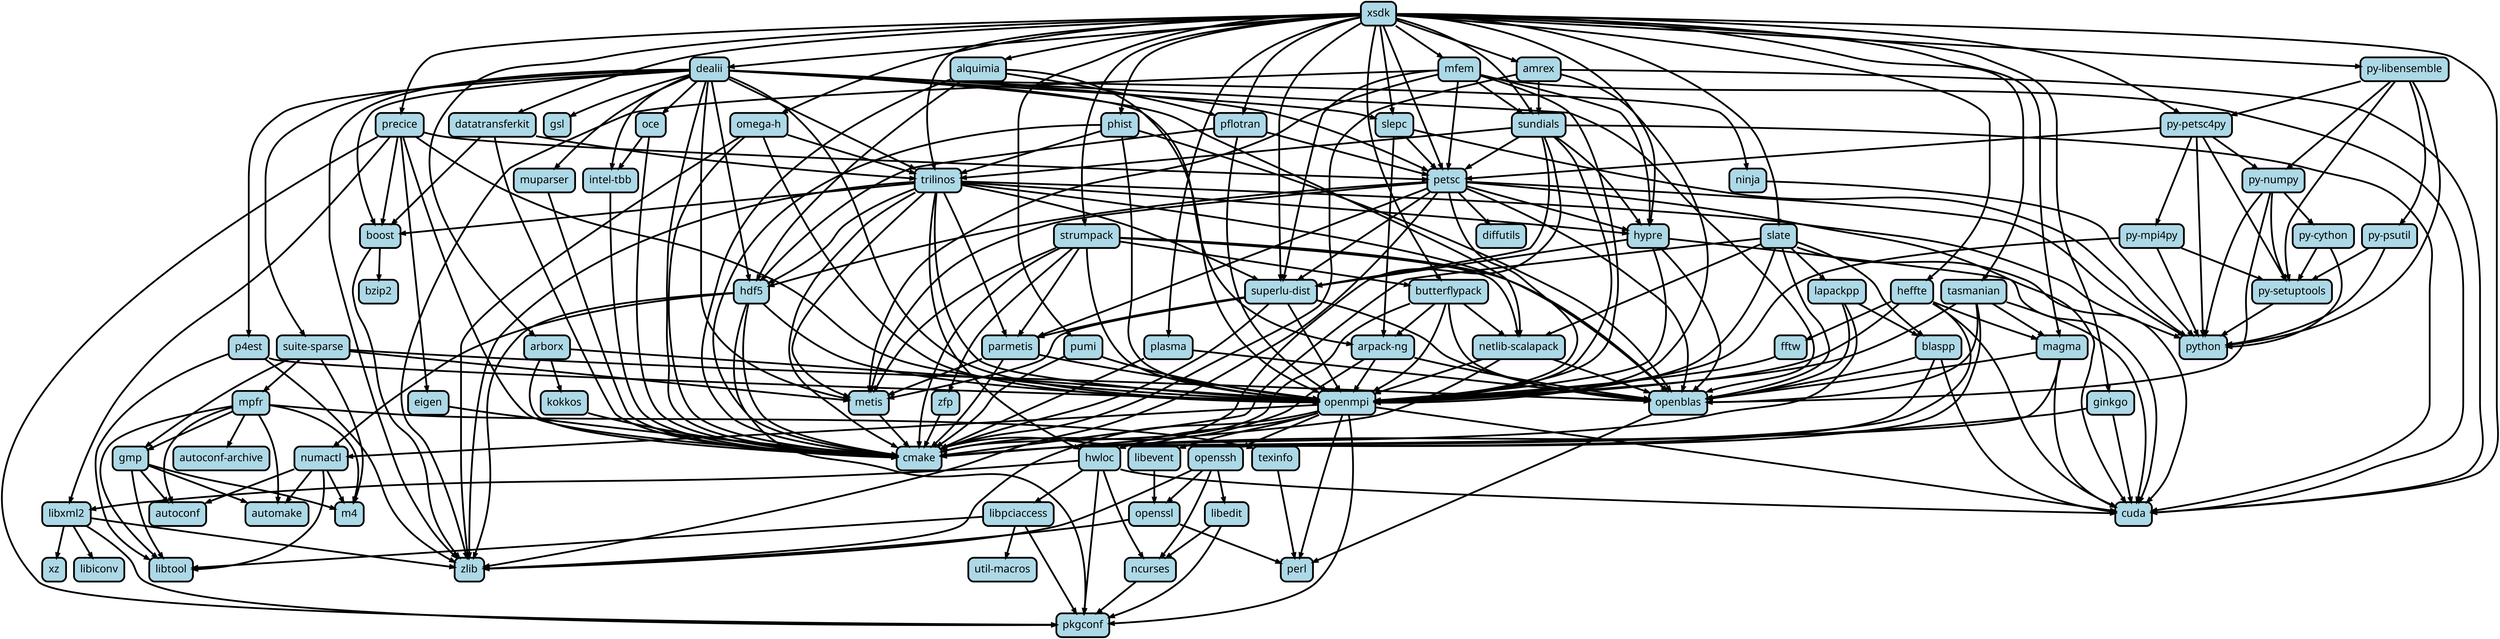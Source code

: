 digraph G {
  labelloc = "b"
  rankdir = "TB"
  ranksep = "1"
  edge[
     penwidth=4  ]
  node[
     fontname=Monaco,
     penwidth=4,
     fontsize=24,
     margin=.2,
     shape=box,
     fillcolor=lightblue,
     style="rounded,filled"  ]

  "esgpgs47kdyj6t56butnbkdqxrngsqfh" [label="perl"]
  "dm3psrokn6kxellujponoljtkhyt75et" [label="mpfr"]
  "75j2tpc62pqpx46spgpaevhsz2z7wlks" [label="hdf5"]
  "ddxuupmm6g3jxsfmjlvr3yf6xnbptl4e" [label="m4"]
  "gwlrc6wyiksdplw5kcqjp6xs4hcncwaq" [label="zfp"]
  "5gz34kxbkycct6zvbost3tmey57qlqrc" [label="libtool"]
  "ho2rfcl3etvy5pwlqhpzvozvy2rvczjf" [label="precice"]
  "u5p7avoa4b62xmd3vlbq6ttdncltgn5h" [label="openssl"]
  "cevchk6zbwikkhwpifb6awp7tudah2u3" [label="eigen"]
  "m4jxan7jib4diu7db6ggaxjdih6susy3" [label="magma"]
  "53ze3hfb4xfhyug5nrnz463zyl3fgjux" [label="blaspp"]
  "wifsvtcycwl4366ioq5pk772ijyd6sm5" [label="python"]
  "2w47unwx3jae6aa35f6keu24ydycfxwa" [label="metis"]
  "firmyjp35h36axndllcycteoxn6tknq5" [label="lapackpp"]
  "yvishhzc7rj6hqvb6aszvgura6j53z7d" [label="suite-sparse"]
  "v4ijv55gsnqqa3yyzkadmg676lob4dyn" [label="hypre"]
  "scaxdfgmdfzmdqns4y7uwernwudx7wgk" [label="libiconv"]
  "v3o5mkrouq2ml6ijoog5kouykyooqdub" [label="autoconf-archive"]
  "adp3hwefuyc5c5n363bu6yb5dfimboem" [label="tasmanian"]
  "efmfdnweujyqpkk3jc5umw3olhsyhran" [label="arpack-ng"]
  "fs25lbquyllyynoowyv74pgidcdt3lsu" [label="py-mpi4py"]
  "umondjvm4sxqjnxrorbv33mitfcedngv" [label="butterflypack"]
  "nat62wbu3hxn3e4zxeihhmdgwrl6kuhc" [label="superlu-dist"]
  "wosm56aw34vpfne46clodr5lrodc3l4w" [label="muparser"]
  "glvw4pzcdxxp6db4ga6jdalt24bwsfmv" [label="py-cython"]
  "pfhdls6db7w44gc4kyvjy3ipyxsmdngo" [label="openblas"]
  "c5tuufxmcyt4ba5iufhyvungcth4x3ny" [label="cmake"]
  "aulfsxpr5wsgj54csja3644wsdozvmo6" [label="hwloc"]
  "eipx5t4m5ao66rj5bcwaqcxaaqrsbewh" [label="texinfo"]
  "njnwpj3ldltqahrmr6kzdgzg3lmaljod" [label="py-petsc4py"]
  "cbgwz5hdurrlxvjb7dv6c7zav227eujd" [label="trilinos"]
  "l36quwd37vbonnprknsijd7esxwhou6u" [label="gmp"]
  "uivrw4nzysqjpehtyxwquap4wpzeahyc" [label="arborx"]
  "2ugqif53kq2u2ncxttz3d3tgnfns44om" [label="plasma"]
  "hpnu627m73fp2m52x42alol4ql5rtlon" [label="gsl"]
  "nx2m2pk5civ2uuck75hqkpynpoum7tk6" [label="xsdk"]
  "l6mipsqd2e7xlytpjt4vex6t4raf7ihf" [label="numactl"]
  "j6tzx4coysthco46hvzrkmqxrf3vjt5i" [label="zlib"]
  "sekujsorw2kzyxdpzhawrzq6ahszukbs" [label="cuda"]
  "4nnjd34furzlu7lahgwuuljtf4ii57dt" [label="pumi"]
  "rxauzietdmvdy4t4hwkuyu52eatg4an3" [label="netlib-scalapack"]
  "ljcs62fycx7ewaic6735kuwosofustpd" [label="omega-h"]
  "yxqku73rngcax2aino7wbb3ysrtilo26" [label="ginkgo"]
  "ytnwda5nox2ah2avaaxsbutcxq6fgvdu" [label="pflotran"]
  "2eourfhsczr4fpgl2bpfnsxjtiru2jfw" [label="py-numpy"]
  "ahuxqa3ft22ktiwiltcryzczzbngbbtt" [label="xz"]
  "7evfsbyexhqmfpcdp4vrqgiv2cywaxws" [label="slate"]
  "bslbuh5oughsfidltzmwvvvfwcbar7ud" [label="libevent"]
  "evtx77sdbsus4koyaavuefuoj546g3zm" [label="diffutils"]
  "kfltjw2jcqkbh5lc5ii7wudy3ow4r3xi" [label="parmetis"]
  "yguo4eskgdj3p4rctlcswm74n3je4hog" [label="kokkos"]
  "h5zwucj4udjdccrfh7fe27ybwokwty45" [label="dealii"]
  "7rgnthhgq3qcawlfl574fymqsfgqqz4j" [label="phist"]
  "x2elpv2ieobvu2hmdowh7gsvy6wclfq5" [label="fftw"]
  "v4b3u6b3yeivn6bqs2mppqvjbgacpn6k" [label="strumpack"]
  "xhsdtca3q2b2xah3glmnyuniiwovcr4c" [label="oce"]
  "j6kz5ltyehwsn4u5x5lewocdf36c4fjz" [label="alquimia"]
  "r65trvawueb3du5ioqakvf6jp4aps2ti" [label="petsc"]
  "dvi3twy7ujxjkcaimruuskiekxyhnlki" [label="sundials"]
  "dju6yohnqxlaf53jtbbb6d3alyvsd2o5" [label="libedit"]
  "7vvdcyjbssnglskrvmgptz5x3uezbmlj" [label="amrex"]
  "qvda2dp6endclsuvdqwwj6oro5w63obh" [label="automake"]
  "ljjq3kja3tdyr4phddvyu4ao222cdnj5" [label="ncurses"]
  "ti3dyxz3cif2nytrf5i7gfnu2adpqh7p" [label="intel-tbb"]
  "56d5or4zxjq6b3avk4bcms3d7gl5fctt" [label="libpciaccess"]
  "ouq7a4x2lzpm7bcvvipjvxyclk7jy5s2" [label="py-libensemble"]
  "hzqz7jsun3zpoedpsjuj3qv6r6dhwq5y" [label="libxml2"]
  "qb42qaw7s5n4ay6f34uleyyebcnltp6u" [label="p4est"]
  "hqwr5tzq5ps22uxzmfqpd5rus3tiotwd" [label="mfem"]
  "ykqiwizv5a7mrryudw7xbfjlh57bnuem" [label="py-psutil"]
  "7ukqpxvn5zaacnnyhahicz2iffpgbzzi" [label="slepc"]
  "n7ltm3k3h7hfpaberbc6myaho2lglzoa" [label="py-setuptools"]
  "w2kfcph2oksybsk2sho3z4tqr63whcyr" [label="heffte"]
  "zq5jbnohhpezazh6h2se22q6s4yukcqe" [label="pkgconf"]
  "2xvanfpltqyzypbmejhede3gpyel2rft" [label="boost"]
  "nwxzooyd2xolzwtzag2dnztlqnx4uj3r" [label="ninja"]
  "qx3smqpqwfxzxiei7qonwgb7kd5mayfs" [label="autoconf"]
  "l4p2gyeosfbw4b5y7xdppqsd6cvlmhj6" [label="openssh"]
  "723y2oxtm2ejxi2om45o4hb63qbrba7c" [label="util-macros"]
  "7lhab24h5d33i34r2hglkc6zbv7smds7" [label="openmpi"]
  "q2lbfanol7mtn2tebbky4xigwsniafgr" [label="bzip2"]
  "52lv2obcyzj5jgkzkgwgwtuxml2sbg7y" [label="datatransferkit"]

  "ytnwda5nox2ah2avaaxsbutcxq6fgvdu" -> "75j2tpc62pqpx46spgpaevhsz2z7wlks"
  "cbgwz5hdurrlxvjb7dv6c7zav227eujd" -> "2xvanfpltqyzypbmejhede3gpyel2rft"
  "h5zwucj4udjdccrfh7fe27ybwokwty45" -> "2w47unwx3jae6aa35f6keu24ydycfxwa"
  "r65trvawueb3du5ioqakvf6jp4aps2ti" -> "evtx77sdbsus4koyaavuefuoj546g3zm"
  "dvi3twy7ujxjkcaimruuskiekxyhnlki" -> "sekujsorw2kzyxdpzhawrzq6ahszukbs"
  "firmyjp35h36axndllcycteoxn6tknq5" -> "53ze3hfb4xfhyug5nrnz463zyl3fgjux"
  "l36quwd37vbonnprknsijd7esxwhou6u" -> "qx3smqpqwfxzxiei7qonwgb7kd5mayfs"
  "rxauzietdmvdy4t4hwkuyu52eatg4an3" -> "pfhdls6db7w44gc4kyvjy3ipyxsmdngo"
  "hzqz7jsun3zpoedpsjuj3qv6r6dhwq5y" -> "ahuxqa3ft22ktiwiltcryzczzbngbbtt"
  "njnwpj3ldltqahrmr6kzdgzg3lmaljod" -> "r65trvawueb3du5ioqakvf6jp4aps2ti"
  "nx2m2pk5civ2uuck75hqkpynpoum7tk6" -> "njnwpj3ldltqahrmr6kzdgzg3lmaljod"
  "hqwr5tzq5ps22uxzmfqpd5rus3tiotwd" -> "2w47unwx3jae6aa35f6keu24ydycfxwa"
  "ljcs62fycx7ewaic6735kuwosofustpd" -> "cbgwz5hdurrlxvjb7dv6c7zav227eujd"
  "nx2m2pk5civ2uuck75hqkpynpoum7tk6" -> "2ugqif53kq2u2ncxttz3d3tgnfns44om"
  "h5zwucj4udjdccrfh7fe27ybwokwty45" -> "hpnu627m73fp2m52x42alol4ql5rtlon"
  "yvishhzc7rj6hqvb6aszvgura6j53z7d" -> "pfhdls6db7w44gc4kyvjy3ipyxsmdngo"
  "dm3psrokn6kxellujponoljtkhyt75et" -> "ddxuupmm6g3jxsfmjlvr3yf6xnbptl4e"
  "7lhab24h5d33i34r2hglkc6zbv7smds7" -> "zq5jbnohhpezazh6h2se22q6s4yukcqe"
  "cbgwz5hdurrlxvjb7dv6c7zav227eujd" -> "nat62wbu3hxn3e4zxeihhmdgwrl6kuhc"
  "h5zwucj4udjdccrfh7fe27ybwokwty45" -> "75j2tpc62pqpx46spgpaevhsz2z7wlks"
  "yguo4eskgdj3p4rctlcswm74n3je4hog" -> "c5tuufxmcyt4ba5iufhyvungcth4x3ny"
  "h5zwucj4udjdccrfh7fe27ybwokwty45" -> "2xvanfpltqyzypbmejhede3gpyel2rft"
  "rxauzietdmvdy4t4hwkuyu52eatg4an3" -> "c5tuufxmcyt4ba5iufhyvungcth4x3ny"
  "cbgwz5hdurrlxvjb7dv6c7zav227eujd" -> "wifsvtcycwl4366ioq5pk772ijyd6sm5"
  "aulfsxpr5wsgj54csja3644wsdozvmo6" -> "56d5or4zxjq6b3avk4bcms3d7gl5fctt"
  "aulfsxpr5wsgj54csja3644wsdozvmo6" -> "ljjq3kja3tdyr4phddvyu4ao222cdnj5"
  "ho2rfcl3etvy5pwlqhpzvozvy2rvczjf" -> "cevchk6zbwikkhwpifb6awp7tudah2u3"
  "v4ijv55gsnqqa3yyzkadmg676lob4dyn" -> "7lhab24h5d33i34r2hglkc6zbv7smds7"
  "7ukqpxvn5zaacnnyhahicz2iffpgbzzi" -> "efmfdnweujyqpkk3jc5umw3olhsyhran"
  "ho2rfcl3etvy5pwlqhpzvozvy2rvczjf" -> "hzqz7jsun3zpoedpsjuj3qv6r6dhwq5y"
  "nx2m2pk5civ2uuck75hqkpynpoum7tk6" -> "v4b3u6b3yeivn6bqs2mppqvjbgacpn6k"
  "nx2m2pk5civ2uuck75hqkpynpoum7tk6" -> "7vvdcyjbssnglskrvmgptz5x3uezbmlj"
  "yxqku73rngcax2aino7wbb3ysrtilo26" -> "sekujsorw2kzyxdpzhawrzq6ahszukbs"
  "dvi3twy7ujxjkcaimruuskiekxyhnlki" -> "r65trvawueb3du5ioqakvf6jp4aps2ti"
  "njnwpj3ldltqahrmr6kzdgzg3lmaljod" -> "n7ltm3k3h7hfpaberbc6myaho2lglzoa"
  "x2elpv2ieobvu2hmdowh7gsvy6wclfq5" -> "7lhab24h5d33i34r2hglkc6zbv7smds7"
  "2w47unwx3jae6aa35f6keu24ydycfxwa" -> "c5tuufxmcyt4ba5iufhyvungcth4x3ny"
  "v4b3u6b3yeivn6bqs2mppqvjbgacpn6k" -> "7lhab24h5d33i34r2hglkc6zbv7smds7"
  "cbgwz5hdurrlxvjb7dv6c7zav227eujd" -> "c5tuufxmcyt4ba5iufhyvungcth4x3ny"
  "yvishhzc7rj6hqvb6aszvgura6j53z7d" -> "ddxuupmm6g3jxsfmjlvr3yf6xnbptl4e"
  "nx2m2pk5civ2uuck75hqkpynpoum7tk6" -> "ytnwda5nox2ah2avaaxsbutcxq6fgvdu"
  "v4b3u6b3yeivn6bqs2mppqvjbgacpn6k" -> "gwlrc6wyiksdplw5kcqjp6xs4hcncwaq"
  "dvi3twy7ujxjkcaimruuskiekxyhnlki" -> "cbgwz5hdurrlxvjb7dv6c7zav227eujd"
  "aulfsxpr5wsgj54csja3644wsdozvmo6" -> "zq5jbnohhpezazh6h2se22q6s4yukcqe"
  "cbgwz5hdurrlxvjb7dv6c7zav227eujd" -> "7lhab24h5d33i34r2hglkc6zbv7smds7"
  "ljcs62fycx7ewaic6735kuwosofustpd" -> "7lhab24h5d33i34r2hglkc6zbv7smds7"
  "nx2m2pk5civ2uuck75hqkpynpoum7tk6" -> "ouq7a4x2lzpm7bcvvipjvxyclk7jy5s2"
  "ho2rfcl3etvy5pwlqhpzvozvy2rvczjf" -> "2xvanfpltqyzypbmejhede3gpyel2rft"
  "75j2tpc62pqpx46spgpaevhsz2z7wlks" -> "j6tzx4coysthco46hvzrkmqxrf3vjt5i"
  "dm3psrokn6kxellujponoljtkhyt75et" -> "5gz34kxbkycct6zvbost3tmey57qlqrc"
  "nx2m2pk5civ2uuck75hqkpynpoum7tk6" -> "uivrw4nzysqjpehtyxwquap4wpzeahyc"
  "2ugqif53kq2u2ncxttz3d3tgnfns44om" -> "c5tuufxmcyt4ba5iufhyvungcth4x3ny"
  "l4p2gyeosfbw4b5y7xdppqsd6cvlmhj6" -> "dju6yohnqxlaf53jtbbb6d3alyvsd2o5"
  "7rgnthhgq3qcawlfl574fymqsfgqqz4j" -> "cbgwz5hdurrlxvjb7dv6c7zav227eujd"
  "dm3psrokn6kxellujponoljtkhyt75et" -> "qx3smqpqwfxzxiei7qonwgb7kd5mayfs"
  "glvw4pzcdxxp6db4ga6jdalt24bwsfmv" -> "n7ltm3k3h7hfpaberbc6myaho2lglzoa"
  "v4b3u6b3yeivn6bqs2mppqvjbgacpn6k" -> "2w47unwx3jae6aa35f6keu24ydycfxwa"
  "hqwr5tzq5ps22uxzmfqpd5rus3tiotwd" -> "nat62wbu3hxn3e4zxeihhmdgwrl6kuhc"
  "nx2m2pk5civ2uuck75hqkpynpoum7tk6" -> "adp3hwefuyc5c5n363bu6yb5dfimboem"
  "nat62wbu3hxn3e4zxeihhmdgwrl6kuhc" -> "c5tuufxmcyt4ba5iufhyvungcth4x3ny"
  "l6mipsqd2e7xlytpjt4vex6t4raf7ihf" -> "5gz34kxbkycct6zvbost3tmey57qlqrc"
  "dm3psrokn6kxellujponoljtkhyt75et" -> "eipx5t4m5ao66rj5bcwaqcxaaqrsbewh"
  "ykqiwizv5a7mrryudw7xbfjlh57bnuem" -> "wifsvtcycwl4366ioq5pk772ijyd6sm5"
  "rxauzietdmvdy4t4hwkuyu52eatg4an3" -> "7lhab24h5d33i34r2hglkc6zbv7smds7"
  "dju6yohnqxlaf53jtbbb6d3alyvsd2o5" -> "zq5jbnohhpezazh6h2se22q6s4yukcqe"
  "dvi3twy7ujxjkcaimruuskiekxyhnlki" -> "c5tuufxmcyt4ba5iufhyvungcth4x3ny"
  "4nnjd34furzlu7lahgwuuljtf4ii57dt" -> "c5tuufxmcyt4ba5iufhyvungcth4x3ny"
  "l4p2gyeosfbw4b5y7xdppqsd6cvlmhj6" -> "j6tzx4coysthco46hvzrkmqxrf3vjt5i"
  "7lhab24h5d33i34r2hglkc6zbv7smds7" -> "esgpgs47kdyj6t56butnbkdqxrngsqfh"
  "v4b3u6b3yeivn6bqs2mppqvjbgacpn6k" -> "pfhdls6db7w44gc4kyvjy3ipyxsmdngo"
  "j6kz5ltyehwsn4u5x5lewocdf36c4fjz" -> "7lhab24h5d33i34r2hglkc6zbv7smds7"
  "r65trvawueb3du5ioqakvf6jp4aps2ti" -> "j6tzx4coysthco46hvzrkmqxrf3vjt5i"
  "umondjvm4sxqjnxrorbv33mitfcedngv" -> "c5tuufxmcyt4ba5iufhyvungcth4x3ny"
  "7vvdcyjbssnglskrvmgptz5x3uezbmlj" -> "c5tuufxmcyt4ba5iufhyvungcth4x3ny"
  "56d5or4zxjq6b3avk4bcms3d7gl5fctt" -> "zq5jbnohhpezazh6h2se22q6s4yukcqe"
  "l6mipsqd2e7xlytpjt4vex6t4raf7ihf" -> "qx3smqpqwfxzxiei7qonwgb7kd5mayfs"
  "53ze3hfb4xfhyug5nrnz463zyl3fgjux" -> "pfhdls6db7w44gc4kyvjy3ipyxsmdngo"
  "uivrw4nzysqjpehtyxwquap4wpzeahyc" -> "c5tuufxmcyt4ba5iufhyvungcth4x3ny"
  "v4ijv55gsnqqa3yyzkadmg676lob4dyn" -> "pfhdls6db7w44gc4kyvjy3ipyxsmdngo"
  "ykqiwizv5a7mrryudw7xbfjlh57bnuem" -> "n7ltm3k3h7hfpaberbc6myaho2lglzoa"
  "hqwr5tzq5ps22uxzmfqpd5rus3tiotwd" -> "dvi3twy7ujxjkcaimruuskiekxyhnlki"
  "h5zwucj4udjdccrfh7fe27ybwokwty45" -> "rxauzietdmvdy4t4hwkuyu52eatg4an3"
  "hqwr5tzq5ps22uxzmfqpd5rus3tiotwd" -> "j6tzx4coysthco46hvzrkmqxrf3vjt5i"
  "ho2rfcl3etvy5pwlqhpzvozvy2rvczjf" -> "7lhab24h5d33i34r2hglkc6zbv7smds7"
  "hqwr5tzq5ps22uxzmfqpd5rus3tiotwd" -> "v4ijv55gsnqqa3yyzkadmg676lob4dyn"
  "r65trvawueb3du5ioqakvf6jp4aps2ti" -> "sekujsorw2kzyxdpzhawrzq6ahszukbs"
  "56d5or4zxjq6b3avk4bcms3d7gl5fctt" -> "723y2oxtm2ejxi2om45o4hb63qbrba7c"
  "nx2m2pk5civ2uuck75hqkpynpoum7tk6" -> "v4ijv55gsnqqa3yyzkadmg676lob4dyn"
  "nx2m2pk5civ2uuck75hqkpynpoum7tk6" -> "7rgnthhgq3qcawlfl574fymqsfgqqz4j"
  "gwlrc6wyiksdplw5kcqjp6xs4hcncwaq" -> "c5tuufxmcyt4ba5iufhyvungcth4x3ny"
  "53ze3hfb4xfhyug5nrnz463zyl3fgjux" -> "sekujsorw2kzyxdpzhawrzq6ahszukbs"
  "h5zwucj4udjdccrfh7fe27ybwokwty45" -> "cbgwz5hdurrlxvjb7dv6c7zav227eujd"
  "v4b3u6b3yeivn6bqs2mppqvjbgacpn6k" -> "kfltjw2jcqkbh5lc5ii7wudy3ow4r3xi"
  "qb42qaw7s5n4ay6f34uleyyebcnltp6u" -> "7lhab24h5d33i34r2hglkc6zbv7smds7"
  "2xvanfpltqyzypbmejhede3gpyel2rft" -> "q2lbfanol7mtn2tebbky4xigwsniafgr"
  "nwxzooyd2xolzwtzag2dnztlqnx4uj3r" -> "wifsvtcycwl4366ioq5pk772ijyd6sm5"
  "7vvdcyjbssnglskrvmgptz5x3uezbmlj" -> "sekujsorw2kzyxdpzhawrzq6ahszukbs"
  "cbgwz5hdurrlxvjb7dv6c7zav227eujd" -> "kfltjw2jcqkbh5lc5ii7wudy3ow4r3xi"
  "nx2m2pk5civ2uuck75hqkpynpoum7tk6" -> "7evfsbyexhqmfpcdp4vrqgiv2cywaxws"
  "umondjvm4sxqjnxrorbv33mitfcedngv" -> "rxauzietdmvdy4t4hwkuyu52eatg4an3"
  "w2kfcph2oksybsk2sho3z4tqr63whcyr" -> "7lhab24h5d33i34r2hglkc6zbv7smds7"
  "r65trvawueb3du5ioqakvf6jp4aps2ti" -> "nat62wbu3hxn3e4zxeihhmdgwrl6kuhc"
  "nx2m2pk5civ2uuck75hqkpynpoum7tk6" -> "7ukqpxvn5zaacnnyhahicz2iffpgbzzi"
  "j6kz5ltyehwsn4u5x5lewocdf36c4fjz" -> "75j2tpc62pqpx46spgpaevhsz2z7wlks"
  "aulfsxpr5wsgj54csja3644wsdozvmo6" -> "hzqz7jsun3zpoedpsjuj3qv6r6dhwq5y"
  "75j2tpc62pqpx46spgpaevhsz2z7wlks" -> "l6mipsqd2e7xlytpjt4vex6t4raf7ihf"
  "dm3psrokn6kxellujponoljtkhyt75et" -> "l36quwd37vbonnprknsijd7esxwhou6u"
  "nx2m2pk5civ2uuck75hqkpynpoum7tk6" -> "r65trvawueb3du5ioqakvf6jp4aps2ti"
  "7evfsbyexhqmfpcdp4vrqgiv2cywaxws" -> "53ze3hfb4xfhyug5nrnz463zyl3fgjux"
  "h5zwucj4udjdccrfh7fe27ybwokwty45" -> "ti3dyxz3cif2nytrf5i7gfnu2adpqh7p"
  "l4p2gyeosfbw4b5y7xdppqsd6cvlmhj6" -> "u5p7avoa4b62xmd3vlbq6ttdncltgn5h"
  "2eourfhsczr4fpgl2bpfnsxjtiru2jfw" -> "n7ltm3k3h7hfpaberbc6myaho2lglzoa"
  "yvishhzc7rj6hqvb6aszvgura6j53z7d" -> "l36quwd37vbonnprknsijd7esxwhou6u"
  "w2kfcph2oksybsk2sho3z4tqr63whcyr" -> "sekujsorw2kzyxdpzhawrzq6ahszukbs"
  "h5zwucj4udjdccrfh7fe27ybwokwty45" -> "7lhab24h5d33i34r2hglkc6zbv7smds7"
  "yvishhzc7rj6hqvb6aszvgura6j53z7d" -> "dm3psrokn6kxellujponoljtkhyt75et"
  "umondjvm4sxqjnxrorbv33mitfcedngv" -> "pfhdls6db7w44gc4kyvjy3ipyxsmdngo"
  "cbgwz5hdurrlxvjb7dv6c7zav227eujd" -> "75j2tpc62pqpx46spgpaevhsz2z7wlks"
  "7lhab24h5d33i34r2hglkc6zbv7smds7" -> "j6tzx4coysthco46hvzrkmqxrf3vjt5i"
  "ouq7a4x2lzpm7bcvvipjvxyclk7jy5s2" -> "ykqiwizv5a7mrryudw7xbfjlh57bnuem"
  "r65trvawueb3du5ioqakvf6jp4aps2ti" -> "7lhab24h5d33i34r2hglkc6zbv7smds7"
  "efmfdnweujyqpkk3jc5umw3olhsyhran" -> "pfhdls6db7w44gc4kyvjy3ipyxsmdngo"
  "firmyjp35h36axndllcycteoxn6tknq5" -> "c5tuufxmcyt4ba5iufhyvungcth4x3ny"
  "ouq7a4x2lzpm7bcvvipjvxyclk7jy5s2" -> "wifsvtcycwl4366ioq5pk772ijyd6sm5"
  "hzqz7jsun3zpoedpsjuj3qv6r6dhwq5y" -> "zq5jbnohhpezazh6h2se22q6s4yukcqe"
  "cbgwz5hdurrlxvjb7dv6c7zav227eujd" -> "j6tzx4coysthco46hvzrkmqxrf3vjt5i"
  "v4b3u6b3yeivn6bqs2mppqvjbgacpn6k" -> "c5tuufxmcyt4ba5iufhyvungcth4x3ny"
  "75j2tpc62pqpx46spgpaevhsz2z7wlks" -> "c5tuufxmcyt4ba5iufhyvungcth4x3ny"
  "fs25lbquyllyynoowyv74pgidcdt3lsu" -> "wifsvtcycwl4366ioq5pk772ijyd6sm5"
  "m4jxan7jib4diu7db6ggaxjdih6susy3" -> "pfhdls6db7w44gc4kyvjy3ipyxsmdngo"
  "dvi3twy7ujxjkcaimruuskiekxyhnlki" -> "nat62wbu3hxn3e4zxeihhmdgwrl6kuhc"
  "l4p2gyeosfbw4b5y7xdppqsd6cvlmhj6" -> "ljjq3kja3tdyr4phddvyu4ao222cdnj5"
  "ouq7a4x2lzpm7bcvvipjvxyclk7jy5s2" -> "n7ltm3k3h7hfpaberbc6myaho2lglzoa"
  "j6kz5ltyehwsn4u5x5lewocdf36c4fjz" -> "c5tuufxmcyt4ba5iufhyvungcth4x3ny"
  "r65trvawueb3du5ioqakvf6jp4aps2ti" -> "75j2tpc62pqpx46spgpaevhsz2z7wlks"
  "qb42qaw7s5n4ay6f34uleyyebcnltp6u" -> "j6tzx4coysthco46hvzrkmqxrf3vjt5i"
  "adp3hwefuyc5c5n363bu6yb5dfimboem" -> "m4jxan7jib4diu7db6ggaxjdih6susy3"
  "cbgwz5hdurrlxvjb7dv6c7zav227eujd" -> "2w47unwx3jae6aa35f6keu24ydycfxwa"
  "m4jxan7jib4diu7db6ggaxjdih6susy3" -> "sekujsorw2kzyxdpzhawrzq6ahszukbs"
  "nx2m2pk5civ2uuck75hqkpynpoum7tk6" -> "j6kz5ltyehwsn4u5x5lewocdf36c4fjz"
  "fs25lbquyllyynoowyv74pgidcdt3lsu" -> "n7ltm3k3h7hfpaberbc6myaho2lglzoa"
  "ljjq3kja3tdyr4phddvyu4ao222cdnj5" -> "zq5jbnohhpezazh6h2se22q6s4yukcqe"
  "nx2m2pk5civ2uuck75hqkpynpoum7tk6" -> "hqwr5tzq5ps22uxzmfqpd5rus3tiotwd"
  "aulfsxpr5wsgj54csja3644wsdozvmo6" -> "sekujsorw2kzyxdpzhawrzq6ahszukbs"
  "7ukqpxvn5zaacnnyhahicz2iffpgbzzi" -> "wifsvtcycwl4366ioq5pk772ijyd6sm5"
  "2xvanfpltqyzypbmejhede3gpyel2rft" -> "j6tzx4coysthco46hvzrkmqxrf3vjt5i"
  "ho2rfcl3etvy5pwlqhpzvozvy2rvczjf" -> "c5tuufxmcyt4ba5iufhyvungcth4x3ny"
  "75j2tpc62pqpx46spgpaevhsz2z7wlks" -> "7lhab24h5d33i34r2hglkc6zbv7smds7"
  "7evfsbyexhqmfpcdp4vrqgiv2cywaxws" -> "7lhab24h5d33i34r2hglkc6zbv7smds7"
  "kfltjw2jcqkbh5lc5ii7wudy3ow4r3xi" -> "2w47unwx3jae6aa35f6keu24ydycfxwa"
  "njnwpj3ldltqahrmr6kzdgzg3lmaljod" -> "fs25lbquyllyynoowyv74pgidcdt3lsu"
  "yvishhzc7rj6hqvb6aszvgura6j53z7d" -> "2w47unwx3jae6aa35f6keu24ydycfxwa"
  "nx2m2pk5civ2uuck75hqkpynpoum7tk6" -> "ljcs62fycx7ewaic6735kuwosofustpd"
  "umondjvm4sxqjnxrorbv33mitfcedngv" -> "7lhab24h5d33i34r2hglkc6zbv7smds7"
  "7lhab24h5d33i34r2hglkc6zbv7smds7" -> "bslbuh5oughsfidltzmwvvvfwcbar7ud"
  "r65trvawueb3du5ioqakvf6jp4aps2ti" -> "kfltjw2jcqkbh5lc5ii7wudy3ow4r3xi"
  "7lhab24h5d33i34r2hglkc6zbv7smds7" -> "sekujsorw2kzyxdpzhawrzq6ahszukbs"
  "56d5or4zxjq6b3avk4bcms3d7gl5fctt" -> "5gz34kxbkycct6zvbost3tmey57qlqrc"
  "nx2m2pk5civ2uuck75hqkpynpoum7tk6" -> "52lv2obcyzj5jgkzkgwgwtuxml2sbg7y"
  "7evfsbyexhqmfpcdp4vrqgiv2cywaxws" -> "sekujsorw2kzyxdpzhawrzq6ahszukbs"
  "7vvdcyjbssnglskrvmgptz5x3uezbmlj" -> "dvi3twy7ujxjkcaimruuskiekxyhnlki"
  "nx2m2pk5civ2uuck75hqkpynpoum7tk6" -> "ho2rfcl3etvy5pwlqhpzvozvy2rvczjf"
  "glvw4pzcdxxp6db4ga6jdalt24bwsfmv" -> "wifsvtcycwl4366ioq5pk772ijyd6sm5"
  "w2kfcph2oksybsk2sho3z4tqr63whcyr" -> "x2elpv2ieobvu2hmdowh7gsvy6wclfq5"
  "h5zwucj4udjdccrfh7fe27ybwokwty45" -> "wosm56aw34vpfne46clodr5lrodc3l4w"
  "cbgwz5hdurrlxvjb7dv6c7zav227eujd" -> "aulfsxpr5wsgj54csja3644wsdozvmo6"
  "nat62wbu3hxn3e4zxeihhmdgwrl6kuhc" -> "2w47unwx3jae6aa35f6keu24ydycfxwa"
  "eipx5t4m5ao66rj5bcwaqcxaaqrsbewh" -> "esgpgs47kdyj6t56butnbkdqxrngsqfh"
  "adp3hwefuyc5c5n363bu6yb5dfimboem" -> "c5tuufxmcyt4ba5iufhyvungcth4x3ny"
  "7evfsbyexhqmfpcdp4vrqgiv2cywaxws" -> "firmyjp35h36axndllcycteoxn6tknq5"
  "ytnwda5nox2ah2avaaxsbutcxq6fgvdu" -> "r65trvawueb3du5ioqakvf6jp4aps2ti"
  "kfltjw2jcqkbh5lc5ii7wudy3ow4r3xi" -> "c5tuufxmcyt4ba5iufhyvungcth4x3ny"
  "nx2m2pk5civ2uuck75hqkpynpoum7tk6" -> "yxqku73rngcax2aino7wbb3ysrtilo26"
  "nx2m2pk5civ2uuck75hqkpynpoum7tk6" -> "nat62wbu3hxn3e4zxeihhmdgwrl6kuhc"
  "l6mipsqd2e7xlytpjt4vex6t4raf7ihf" -> "qvda2dp6endclsuvdqwwj6oro5w63obh"
  "7evfsbyexhqmfpcdp4vrqgiv2cywaxws" -> "pfhdls6db7w44gc4kyvjy3ipyxsmdngo"
  "h5zwucj4udjdccrfh7fe27ybwokwty45" -> "nwxzooyd2xolzwtzag2dnztlqnx4uj3r"
  "l36quwd37vbonnprknsijd7esxwhou6u" -> "ddxuupmm6g3jxsfmjlvr3yf6xnbptl4e"
  "hqwr5tzq5ps22uxzmfqpd5rus3tiotwd" -> "sekujsorw2kzyxdpzhawrzq6ahszukbs"
  "cevchk6zbwikkhwpifb6awp7tudah2u3" -> "c5tuufxmcyt4ba5iufhyvungcth4x3ny"
  "h5zwucj4udjdccrfh7fe27ybwokwty45" -> "pfhdls6db7w44gc4kyvjy3ipyxsmdngo"
  "h5zwucj4udjdccrfh7fe27ybwokwty45" -> "7ukqpxvn5zaacnnyhahicz2iffpgbzzi"
  "h5zwucj4udjdccrfh7fe27ybwokwty45" -> "qb42qaw7s5n4ay6f34uleyyebcnltp6u"
  "m4jxan7jib4diu7db6ggaxjdih6susy3" -> "c5tuufxmcyt4ba5iufhyvungcth4x3ny"
  "7vvdcyjbssnglskrvmgptz5x3uezbmlj" -> "7lhab24h5d33i34r2hglkc6zbv7smds7"
  "w2kfcph2oksybsk2sho3z4tqr63whcyr" -> "m4jxan7jib4diu7db6ggaxjdih6susy3"
  "l36quwd37vbonnprknsijd7esxwhou6u" -> "qvda2dp6endclsuvdqwwj6oro5w63obh"
  "75j2tpc62pqpx46spgpaevhsz2z7wlks" -> "zq5jbnohhpezazh6h2se22q6s4yukcqe"
  "ouq7a4x2lzpm7bcvvipjvxyclk7jy5s2" -> "njnwpj3ldltqahrmr6kzdgzg3lmaljod"
  "adp3hwefuyc5c5n363bu6yb5dfimboem" -> "7lhab24h5d33i34r2hglkc6zbv7smds7"
  "dm3psrokn6kxellujponoljtkhyt75et" -> "v3o5mkrouq2ml6ijoog5kouykyooqdub"
  "h5zwucj4udjdccrfh7fe27ybwokwty45" -> "yvishhzc7rj6hqvb6aszvgura6j53z7d"
  "7lhab24h5d33i34r2hglkc6zbv7smds7" -> "l6mipsqd2e7xlytpjt4vex6t4raf7ihf"
  "hzqz7jsun3zpoedpsjuj3qv6r6dhwq5y" -> "scaxdfgmdfzmdqns4y7uwernwudx7wgk"
  "bslbuh5oughsfidltzmwvvvfwcbar7ud" -> "u5p7avoa4b62xmd3vlbq6ttdncltgn5h"
  "efmfdnweujyqpkk3jc5umw3olhsyhran" -> "7lhab24h5d33i34r2hglkc6zbv7smds7"
  "l6mipsqd2e7xlytpjt4vex6t4raf7ihf" -> "ddxuupmm6g3jxsfmjlvr3yf6xnbptl4e"
  "h5zwucj4udjdccrfh7fe27ybwokwty45" -> "efmfdnweujyqpkk3jc5umw3olhsyhran"
  "efmfdnweujyqpkk3jc5umw3olhsyhran" -> "c5tuufxmcyt4ba5iufhyvungcth4x3ny"
  "firmyjp35h36axndllcycteoxn6tknq5" -> "pfhdls6db7w44gc4kyvjy3ipyxsmdngo"
  "nx2m2pk5civ2uuck75hqkpynpoum7tk6" -> "4nnjd34furzlu7lahgwuuljtf4ii57dt"
  "njnwpj3ldltqahrmr6kzdgzg3lmaljod" -> "wifsvtcycwl4366ioq5pk772ijyd6sm5"
  "h5zwucj4udjdccrfh7fe27ybwokwty45" -> "xhsdtca3q2b2xah3glmnyuniiwovcr4c"
  "v4b3u6b3yeivn6bqs2mppqvjbgacpn6k" -> "rxauzietdmvdy4t4hwkuyu52eatg4an3"
  "dvi3twy7ujxjkcaimruuskiekxyhnlki" -> "7lhab24h5d33i34r2hglkc6zbv7smds7"
  "nx2m2pk5civ2uuck75hqkpynpoum7tk6" -> "umondjvm4sxqjnxrorbv33mitfcedngv"
  "xhsdtca3q2b2xah3glmnyuniiwovcr4c" -> "ti3dyxz3cif2nytrf5i7gfnu2adpqh7p"
  "7lhab24h5d33i34r2hglkc6zbv7smds7" -> "l4p2gyeosfbw4b5y7xdppqsd6cvlmhj6"
  "ti3dyxz3cif2nytrf5i7gfnu2adpqh7p" -> "c5tuufxmcyt4ba5iufhyvungcth4x3ny"
  "kfltjw2jcqkbh5lc5ii7wudy3ow4r3xi" -> "7lhab24h5d33i34r2hglkc6zbv7smds7"
  "7rgnthhgq3qcawlfl574fymqsfgqqz4j" -> "pfhdls6db7w44gc4kyvjy3ipyxsmdngo"
  "uivrw4nzysqjpehtyxwquap4wpzeahyc" -> "7lhab24h5d33i34r2hglkc6zbv7smds7"
  "nat62wbu3hxn3e4zxeihhmdgwrl6kuhc" -> "7lhab24h5d33i34r2hglkc6zbv7smds7"
  "uivrw4nzysqjpehtyxwquap4wpzeahyc" -> "yguo4eskgdj3p4rctlcswm74n3je4hog"
  "7rgnthhgq3qcawlfl574fymqsfgqqz4j" -> "c5tuufxmcyt4ba5iufhyvungcth4x3ny"
  "wosm56aw34vpfne46clodr5lrodc3l4w" -> "c5tuufxmcyt4ba5iufhyvungcth4x3ny"
  "pfhdls6db7w44gc4kyvjy3ipyxsmdngo" -> "esgpgs47kdyj6t56butnbkdqxrngsqfh"
  "u5p7avoa4b62xmd3vlbq6ttdncltgn5h" -> "j6tzx4coysthco46hvzrkmqxrf3vjt5i"
  "52lv2obcyzj5jgkzkgwgwtuxml2sbg7y" -> "cbgwz5hdurrlxvjb7dv6c7zav227eujd"
  "2eourfhsczr4fpgl2bpfnsxjtiru2jfw" -> "pfhdls6db7w44gc4kyvjy3ipyxsmdngo"
  "w2kfcph2oksybsk2sho3z4tqr63whcyr" -> "c5tuufxmcyt4ba5iufhyvungcth4x3ny"
  "hqwr5tzq5ps22uxzmfqpd5rus3tiotwd" -> "r65trvawueb3du5ioqakvf6jp4aps2ti"
  "cbgwz5hdurrlxvjb7dv6c7zav227eujd" -> "v4ijv55gsnqqa3yyzkadmg676lob4dyn"
  "yxqku73rngcax2aino7wbb3ysrtilo26" -> "c5tuufxmcyt4ba5iufhyvungcth4x3ny"
  "umondjvm4sxqjnxrorbv33mitfcedngv" -> "efmfdnweujyqpkk3jc5umw3olhsyhran"
  "njnwpj3ldltqahrmr6kzdgzg3lmaljod" -> "2eourfhsczr4fpgl2bpfnsxjtiru2jfw"
  "r65trvawueb3du5ioqakvf6jp4aps2ti" -> "pfhdls6db7w44gc4kyvjy3ipyxsmdngo"
  "fs25lbquyllyynoowyv74pgidcdt3lsu" -> "7lhab24h5d33i34r2hglkc6zbv7smds7"
  "nx2m2pk5civ2uuck75hqkpynpoum7tk6" -> "sekujsorw2kzyxdpzhawrzq6ahszukbs"
  "ljcs62fycx7ewaic6735kuwosofustpd" -> "j6tzx4coysthco46hvzrkmqxrf3vjt5i"
  "53ze3hfb4xfhyug5nrnz463zyl3fgjux" -> "c5tuufxmcyt4ba5iufhyvungcth4x3ny"
  "7lhab24h5d33i34r2hglkc6zbv7smds7" -> "aulfsxpr5wsgj54csja3644wsdozvmo6"
  "nx2m2pk5civ2uuck75hqkpynpoum7tk6" -> "w2kfcph2oksybsk2sho3z4tqr63whcyr"
  "ytnwda5nox2ah2avaaxsbutcxq6fgvdu" -> "7lhab24h5d33i34r2hglkc6zbv7smds7"
  "xhsdtca3q2b2xah3glmnyuniiwovcr4c" -> "c5tuufxmcyt4ba5iufhyvungcth4x3ny"
  "nx2m2pk5civ2uuck75hqkpynpoum7tk6" -> "h5zwucj4udjdccrfh7fe27ybwokwty45"
  "ho2rfcl3etvy5pwlqhpzvozvy2rvczjf" -> "r65trvawueb3du5ioqakvf6jp4aps2ti"
  "l36quwd37vbonnprknsijd7esxwhou6u" -> "5gz34kxbkycct6zvbost3tmey57qlqrc"
  "r65trvawueb3du5ioqakvf6jp4aps2ti" -> "2w47unwx3jae6aa35f6keu24ydycfxwa"
  "7evfsbyexhqmfpcdp4vrqgiv2cywaxws" -> "rxauzietdmvdy4t4hwkuyu52eatg4an3"
  "52lv2obcyzj5jgkzkgwgwtuxml2sbg7y" -> "c5tuufxmcyt4ba5iufhyvungcth4x3ny"
  "ljcs62fycx7ewaic6735kuwosofustpd" -> "c5tuufxmcyt4ba5iufhyvungcth4x3ny"
  "h5zwucj4udjdccrfh7fe27ybwokwty45" -> "r65trvawueb3du5ioqakvf6jp4aps2ti"
  "7ukqpxvn5zaacnnyhahicz2iffpgbzzi" -> "r65trvawueb3du5ioqakvf6jp4aps2ti"
  "j6kz5ltyehwsn4u5x5lewocdf36c4fjz" -> "ytnwda5nox2ah2avaaxsbutcxq6fgvdu"
  "h5zwucj4udjdccrfh7fe27ybwokwty45" -> "j6tzx4coysthco46hvzrkmqxrf3vjt5i"
  "dm3psrokn6kxellujponoljtkhyt75et" -> "qvda2dp6endclsuvdqwwj6oro5w63obh"
  "ho2rfcl3etvy5pwlqhpzvozvy2rvczjf" -> "zq5jbnohhpezazh6h2se22q6s4yukcqe"
  "n7ltm3k3h7hfpaberbc6myaho2lglzoa" -> "wifsvtcycwl4366ioq5pk772ijyd6sm5"
  "v4ijv55gsnqqa3yyzkadmg676lob4dyn" -> "nat62wbu3hxn3e4zxeihhmdgwrl6kuhc"
  "nx2m2pk5civ2uuck75hqkpynpoum7tk6" -> "m4jxan7jib4diu7db6ggaxjdih6susy3"
  "u5p7avoa4b62xmd3vlbq6ttdncltgn5h" -> "esgpgs47kdyj6t56butnbkdqxrngsqfh"
  "2eourfhsczr4fpgl2bpfnsxjtiru2jfw" -> "wifsvtcycwl4366ioq5pk772ijyd6sm5"
  "nx2m2pk5civ2uuck75hqkpynpoum7tk6" -> "dvi3twy7ujxjkcaimruuskiekxyhnlki"
  "dju6yohnqxlaf53jtbbb6d3alyvsd2o5" -> "ljjq3kja3tdyr4phddvyu4ao222cdnj5"
  "nat62wbu3hxn3e4zxeihhmdgwrl6kuhc" -> "pfhdls6db7w44gc4kyvjy3ipyxsmdngo"
  "7rgnthhgq3qcawlfl574fymqsfgqqz4j" -> "7lhab24h5d33i34r2hglkc6zbv7smds7"
  "ouq7a4x2lzpm7bcvvipjvxyclk7jy5s2" -> "2eourfhsczr4fpgl2bpfnsxjtiru2jfw"
  "h5zwucj4udjdccrfh7fe27ybwokwty45" -> "c5tuufxmcyt4ba5iufhyvungcth4x3ny"
  "nx2m2pk5civ2uuck75hqkpynpoum7tk6" -> "cbgwz5hdurrlxvjb7dv6c7zav227eujd"
  "qb42qaw7s5n4ay6f34uleyyebcnltp6u" -> "5gz34kxbkycct6zvbost3tmey57qlqrc"
  "hzqz7jsun3zpoedpsjuj3qv6r6dhwq5y" -> "j6tzx4coysthco46hvzrkmqxrf3vjt5i"
  "2eourfhsczr4fpgl2bpfnsxjtiru2jfw" -> "glvw4pzcdxxp6db4ga6jdalt24bwsfmv"
  "v4b3u6b3yeivn6bqs2mppqvjbgacpn6k" -> "umondjvm4sxqjnxrorbv33mitfcedngv"
  "r65trvawueb3du5ioqakvf6jp4aps2ti" -> "wifsvtcycwl4366ioq5pk772ijyd6sm5"
  "4nnjd34furzlu7lahgwuuljtf4ii57dt" -> "7lhab24h5d33i34r2hglkc6zbv7smds7"
  "7evfsbyexhqmfpcdp4vrqgiv2cywaxws" -> "c5tuufxmcyt4ba5iufhyvungcth4x3ny"
  "v4ijv55gsnqqa3yyzkadmg676lob4dyn" -> "sekujsorw2kzyxdpzhawrzq6ahszukbs"
  "adp3hwefuyc5c5n363bu6yb5dfimboem" -> "sekujsorw2kzyxdpzhawrzq6ahszukbs"
  "2ugqif53kq2u2ncxttz3d3tgnfns44om" -> "pfhdls6db7w44gc4kyvjy3ipyxsmdngo"
  "r65trvawueb3du5ioqakvf6jp4aps2ti" -> "v4ijv55gsnqqa3yyzkadmg676lob4dyn"
  "cbgwz5hdurrlxvjb7dv6c7zav227eujd" -> "pfhdls6db7w44gc4kyvjy3ipyxsmdngo"
  "hqwr5tzq5ps22uxzmfqpd5rus3tiotwd" -> "7lhab24h5d33i34r2hglkc6zbv7smds7"
  "adp3hwefuyc5c5n363bu6yb5dfimboem" -> "pfhdls6db7w44gc4kyvjy3ipyxsmdngo"
  "52lv2obcyzj5jgkzkgwgwtuxml2sbg7y" -> "2xvanfpltqyzypbmejhede3gpyel2rft"
  "dvi3twy7ujxjkcaimruuskiekxyhnlki" -> "v4ijv55gsnqqa3yyzkadmg676lob4dyn"
  "nat62wbu3hxn3e4zxeihhmdgwrl6kuhc" -> "kfltjw2jcqkbh5lc5ii7wudy3ow4r3xi"

  { rank=min; "nx2m2pk5civ2uuck75hqkpynpoum7tk6"; }
}
